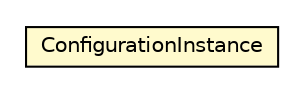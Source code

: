 #!/usr/local/bin/dot
#
# Class diagram 
# Generated by UMLGraph version R5_6-24-gf6e263 (http://www.umlgraph.org/)
#

digraph G {
	edge [fontname="Helvetica",fontsize=10,labelfontname="Helvetica",labelfontsize=10];
	node [fontname="Helvetica",fontsize=10,shape=plaintext];
	nodesep=0.25;
	ranksep=0.5;
	// org.universAAL.ucc.configuration.model.configurationinstances.ConfigurationInstance
	c3004297 [label=<<table title="org.universAAL.ucc.configuration.model.configurationinstances.ConfigurationInstance" border="0" cellborder="1" cellspacing="0" cellpadding="2" port="p" bgcolor="lemonChiffon" href="./ConfigurationInstance.html">
		<tr><td><table border="0" cellspacing="0" cellpadding="1">
<tr><td align="center" balign="center"> ConfigurationInstance </td></tr>
		</table></td></tr>
		</table>>, URL="./ConfigurationInstance.html", fontname="Helvetica", fontcolor="black", fontsize=10.0];
}

